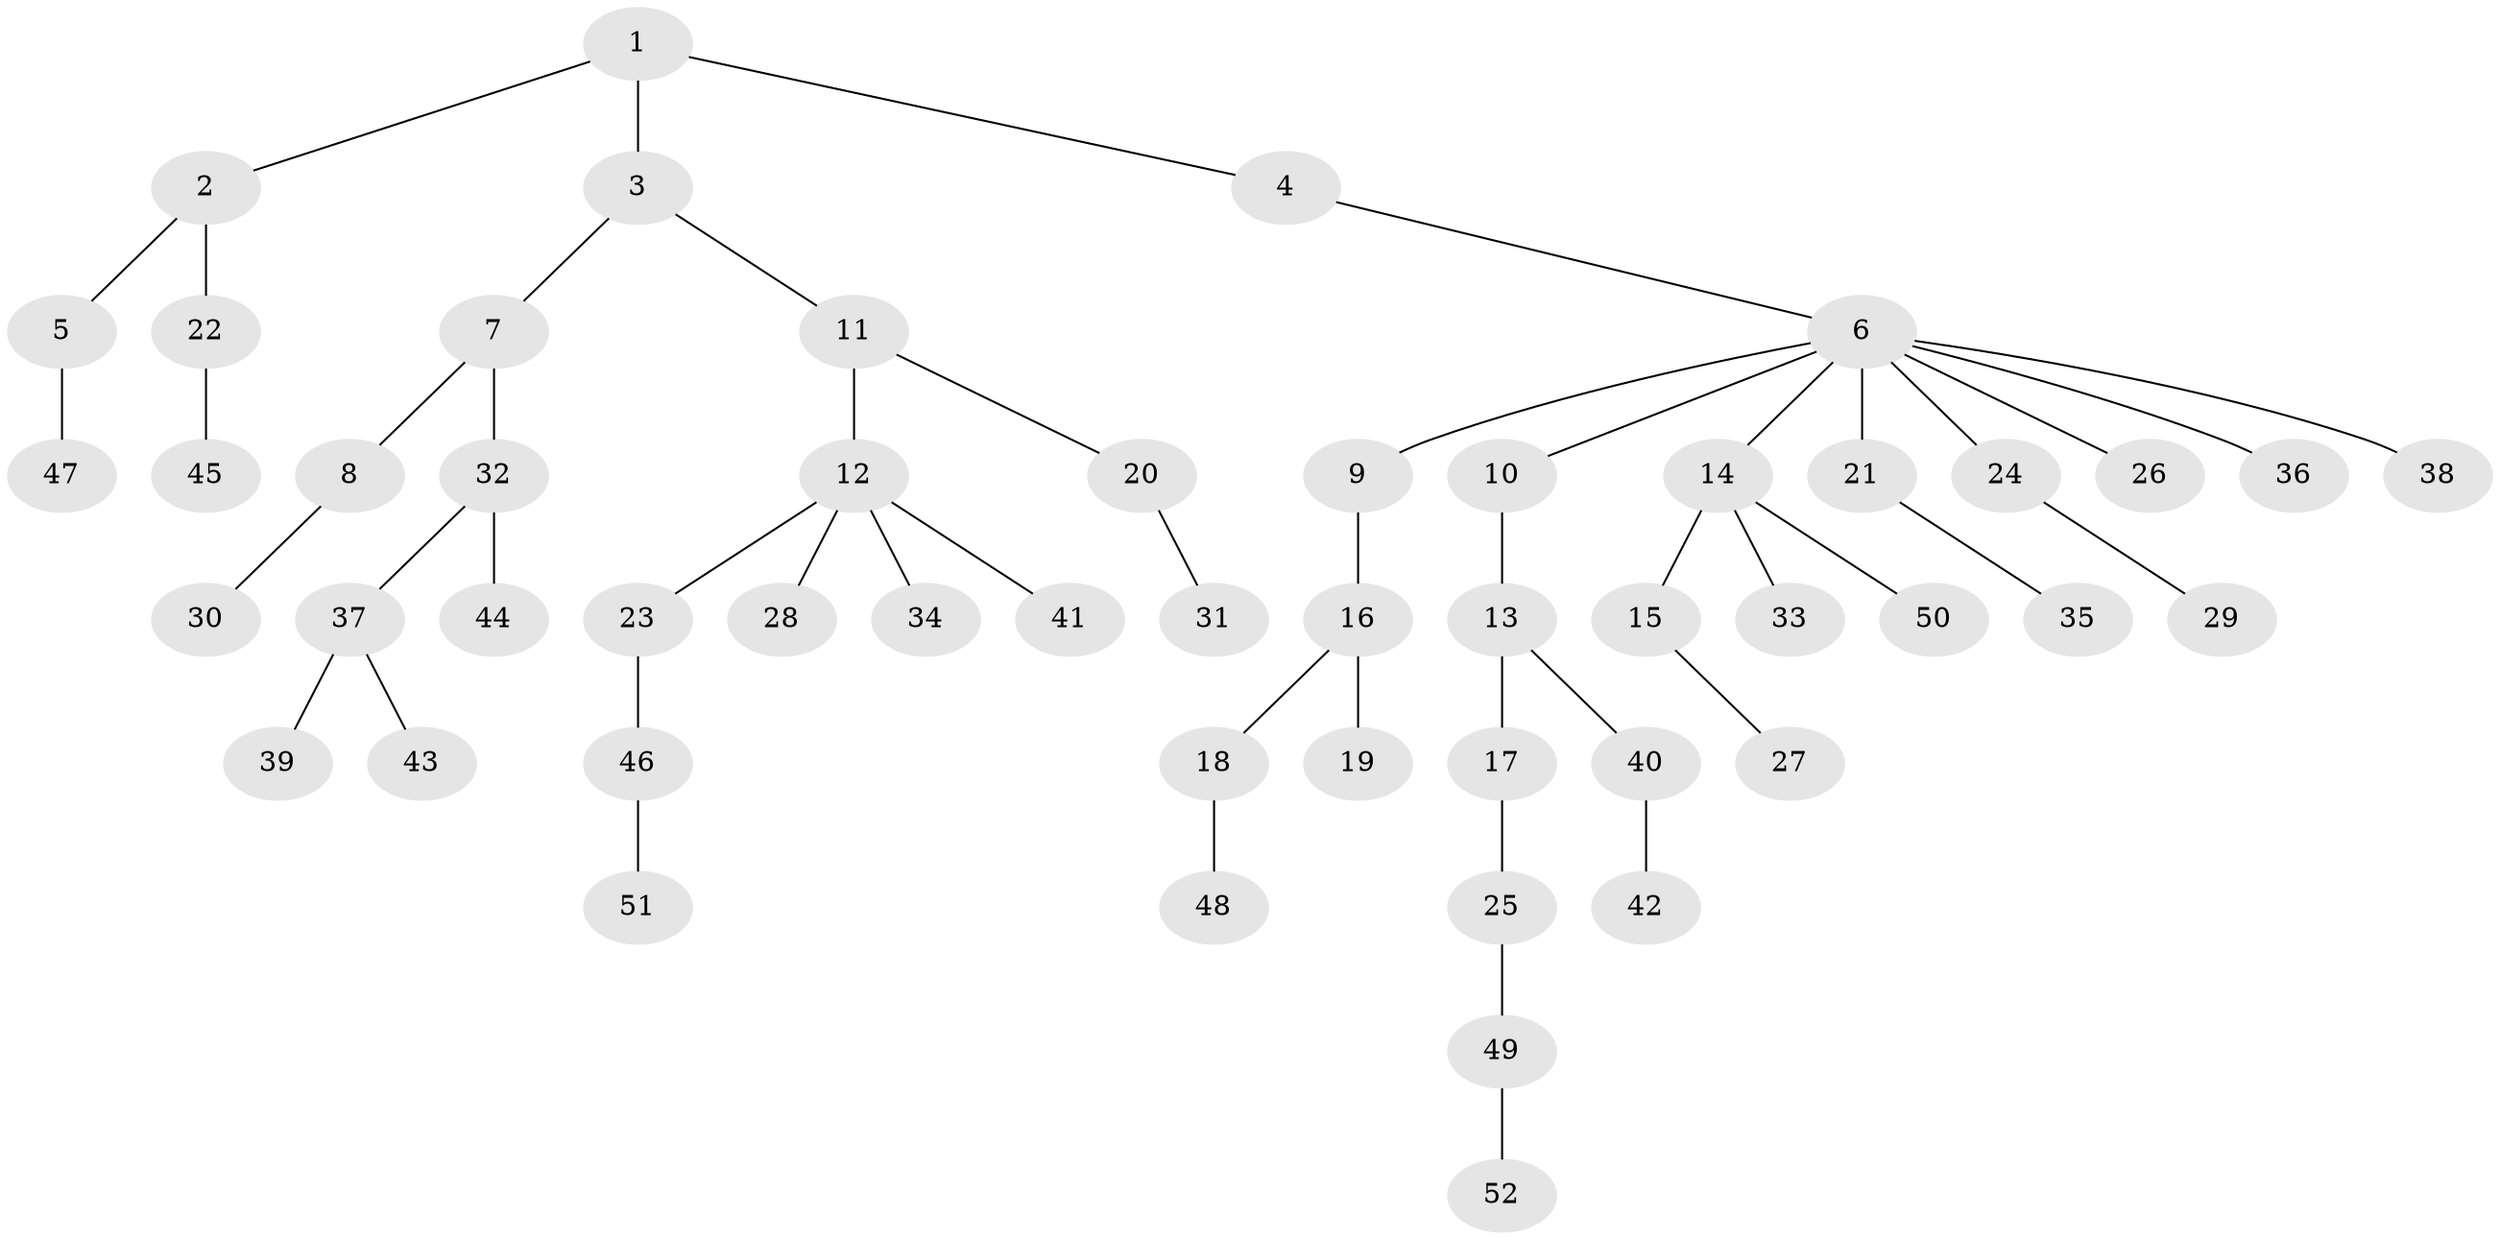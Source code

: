 // Generated by graph-tools (version 1.1) at 2025/26/03/09/25 03:26:23]
// undirected, 52 vertices, 51 edges
graph export_dot {
graph [start="1"]
  node [color=gray90,style=filled];
  1;
  2;
  3;
  4;
  5;
  6;
  7;
  8;
  9;
  10;
  11;
  12;
  13;
  14;
  15;
  16;
  17;
  18;
  19;
  20;
  21;
  22;
  23;
  24;
  25;
  26;
  27;
  28;
  29;
  30;
  31;
  32;
  33;
  34;
  35;
  36;
  37;
  38;
  39;
  40;
  41;
  42;
  43;
  44;
  45;
  46;
  47;
  48;
  49;
  50;
  51;
  52;
  1 -- 2;
  1 -- 3;
  1 -- 4;
  2 -- 5;
  2 -- 22;
  3 -- 7;
  3 -- 11;
  4 -- 6;
  5 -- 47;
  6 -- 9;
  6 -- 10;
  6 -- 14;
  6 -- 21;
  6 -- 24;
  6 -- 26;
  6 -- 36;
  6 -- 38;
  7 -- 8;
  7 -- 32;
  8 -- 30;
  9 -- 16;
  10 -- 13;
  11 -- 12;
  11 -- 20;
  12 -- 23;
  12 -- 28;
  12 -- 34;
  12 -- 41;
  13 -- 17;
  13 -- 40;
  14 -- 15;
  14 -- 33;
  14 -- 50;
  15 -- 27;
  16 -- 18;
  16 -- 19;
  17 -- 25;
  18 -- 48;
  20 -- 31;
  21 -- 35;
  22 -- 45;
  23 -- 46;
  24 -- 29;
  25 -- 49;
  32 -- 37;
  32 -- 44;
  37 -- 39;
  37 -- 43;
  40 -- 42;
  46 -- 51;
  49 -- 52;
}
